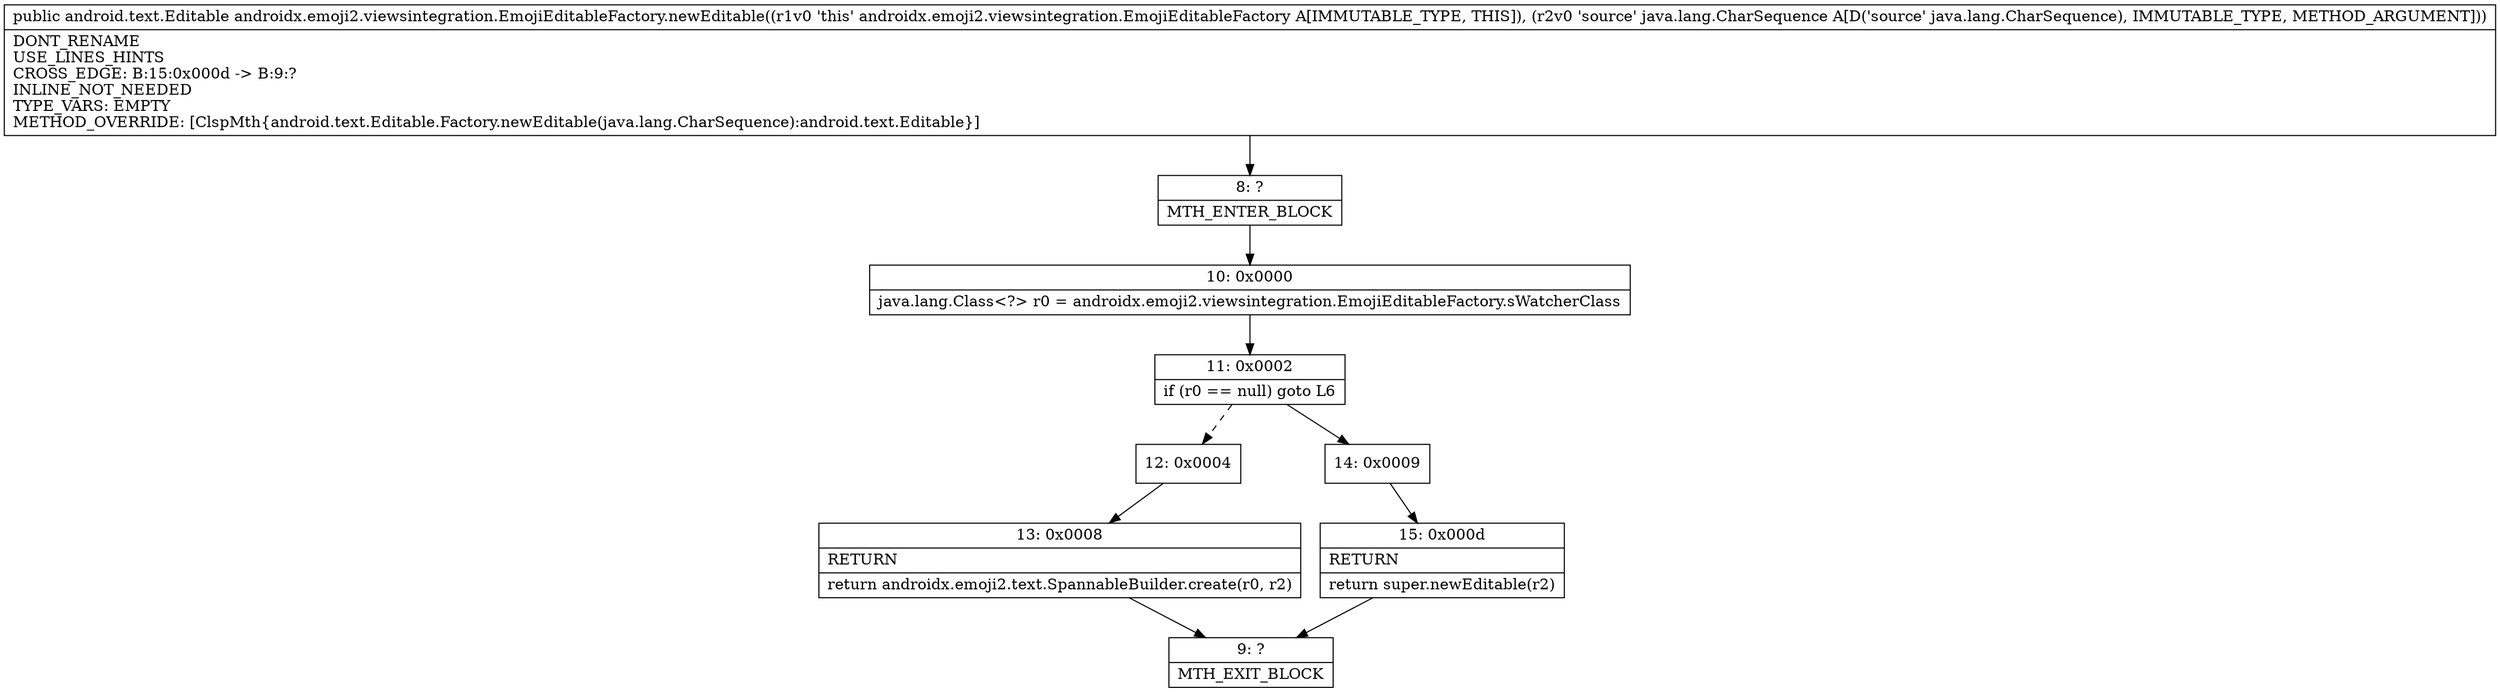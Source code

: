digraph "CFG forandroidx.emoji2.viewsintegration.EmojiEditableFactory.newEditable(Ljava\/lang\/CharSequence;)Landroid\/text\/Editable;" {
Node_8 [shape=record,label="{8\:\ ?|MTH_ENTER_BLOCK\l}"];
Node_10 [shape=record,label="{10\:\ 0x0000|java.lang.Class\<?\> r0 = androidx.emoji2.viewsintegration.EmojiEditableFactory.sWatcherClass\l}"];
Node_11 [shape=record,label="{11\:\ 0x0002|if (r0 == null) goto L6\l}"];
Node_12 [shape=record,label="{12\:\ 0x0004}"];
Node_13 [shape=record,label="{13\:\ 0x0008|RETURN\l|return androidx.emoji2.text.SpannableBuilder.create(r0, r2)\l}"];
Node_9 [shape=record,label="{9\:\ ?|MTH_EXIT_BLOCK\l}"];
Node_14 [shape=record,label="{14\:\ 0x0009}"];
Node_15 [shape=record,label="{15\:\ 0x000d|RETURN\l|return super.newEditable(r2)\l}"];
MethodNode[shape=record,label="{public android.text.Editable androidx.emoji2.viewsintegration.EmojiEditableFactory.newEditable((r1v0 'this' androidx.emoji2.viewsintegration.EmojiEditableFactory A[IMMUTABLE_TYPE, THIS]), (r2v0 'source' java.lang.CharSequence A[D('source' java.lang.CharSequence), IMMUTABLE_TYPE, METHOD_ARGUMENT]))  | DONT_RENAME\lUSE_LINES_HINTS\lCROSS_EDGE: B:15:0x000d \-\> B:9:?\lINLINE_NOT_NEEDED\lTYPE_VARS: EMPTY\lMETHOD_OVERRIDE: [ClspMth\{android.text.Editable.Factory.newEditable(java.lang.CharSequence):android.text.Editable\}]\l}"];
MethodNode -> Node_8;Node_8 -> Node_10;
Node_10 -> Node_11;
Node_11 -> Node_12[style=dashed];
Node_11 -> Node_14;
Node_12 -> Node_13;
Node_13 -> Node_9;
Node_14 -> Node_15;
Node_15 -> Node_9;
}

